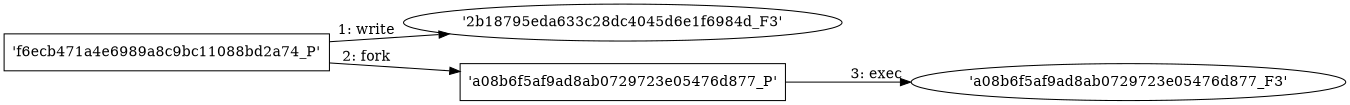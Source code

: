 digraph "D:\Learning\Paper\apt\基于CTI的攻击预警\Dataset\攻击图\ASGfromALLCTI\Cloud security controls series Encrypting Data at Rest.dot" {
rankdir="LR"
size="9"
fixedsize="false"
splines="true"
nodesep=0.3
ranksep=0
fontsize=10
overlap="scalexy"
engine= "neato"
	"'2b18795eda633c28dc4045d6e1f6984d_F3'" [node_type=file shape=ellipse]
	"'f6ecb471a4e6989a8c9bc11088bd2a74_P'" [node_type=Process shape=box]
	"'f6ecb471a4e6989a8c9bc11088bd2a74_P'" -> "'2b18795eda633c28dc4045d6e1f6984d_F3'" [label="1: write"]
	"'f6ecb471a4e6989a8c9bc11088bd2a74_P'" [node_type=Process shape=box]
	"'a08b6f5af9ad8ab0729723e05476d877_P'" [node_type=Process shape=box]
	"'f6ecb471a4e6989a8c9bc11088bd2a74_P'" -> "'a08b6f5af9ad8ab0729723e05476d877_P'" [label="2: fork"]
	"'a08b6f5af9ad8ab0729723e05476d877_P'" [node_type=Process shape=box]
	"'a08b6f5af9ad8ab0729723e05476d877_F3'" [node_type=File shape=ellipse]
	"'a08b6f5af9ad8ab0729723e05476d877_P'" -> "'a08b6f5af9ad8ab0729723e05476d877_F3'" [label="3: exec"]
}

